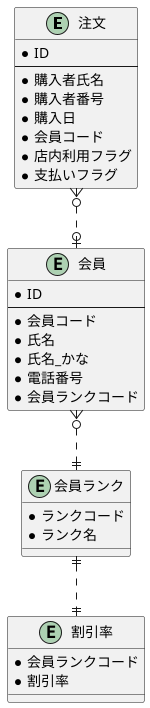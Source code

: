 @startuml

' hide the spot
' hide circle

' avoid problems with angled crows feet
skinparam linetype ortho

entity "注文" {
    *ID
    --
    *購入者氏名
    *購入者番号
    *購入日
    *会員コード
    *店内利用フラグ
    *支払いフラグ
}

entity "会員" {
    *ID
    --
    *会員コード
    *氏名
    *氏名_かな
    *電話番号
    *会員ランクコード
}

entity "会員ランク" {
    *ランクコード
    *ランク名
}

entity "割引率" {
    *会員ランクコード
    *割引率
}

注文 }o..o| 会員
会員 }o..|| 会員ランク
会員ランク ||..|| 割引率


@enduml